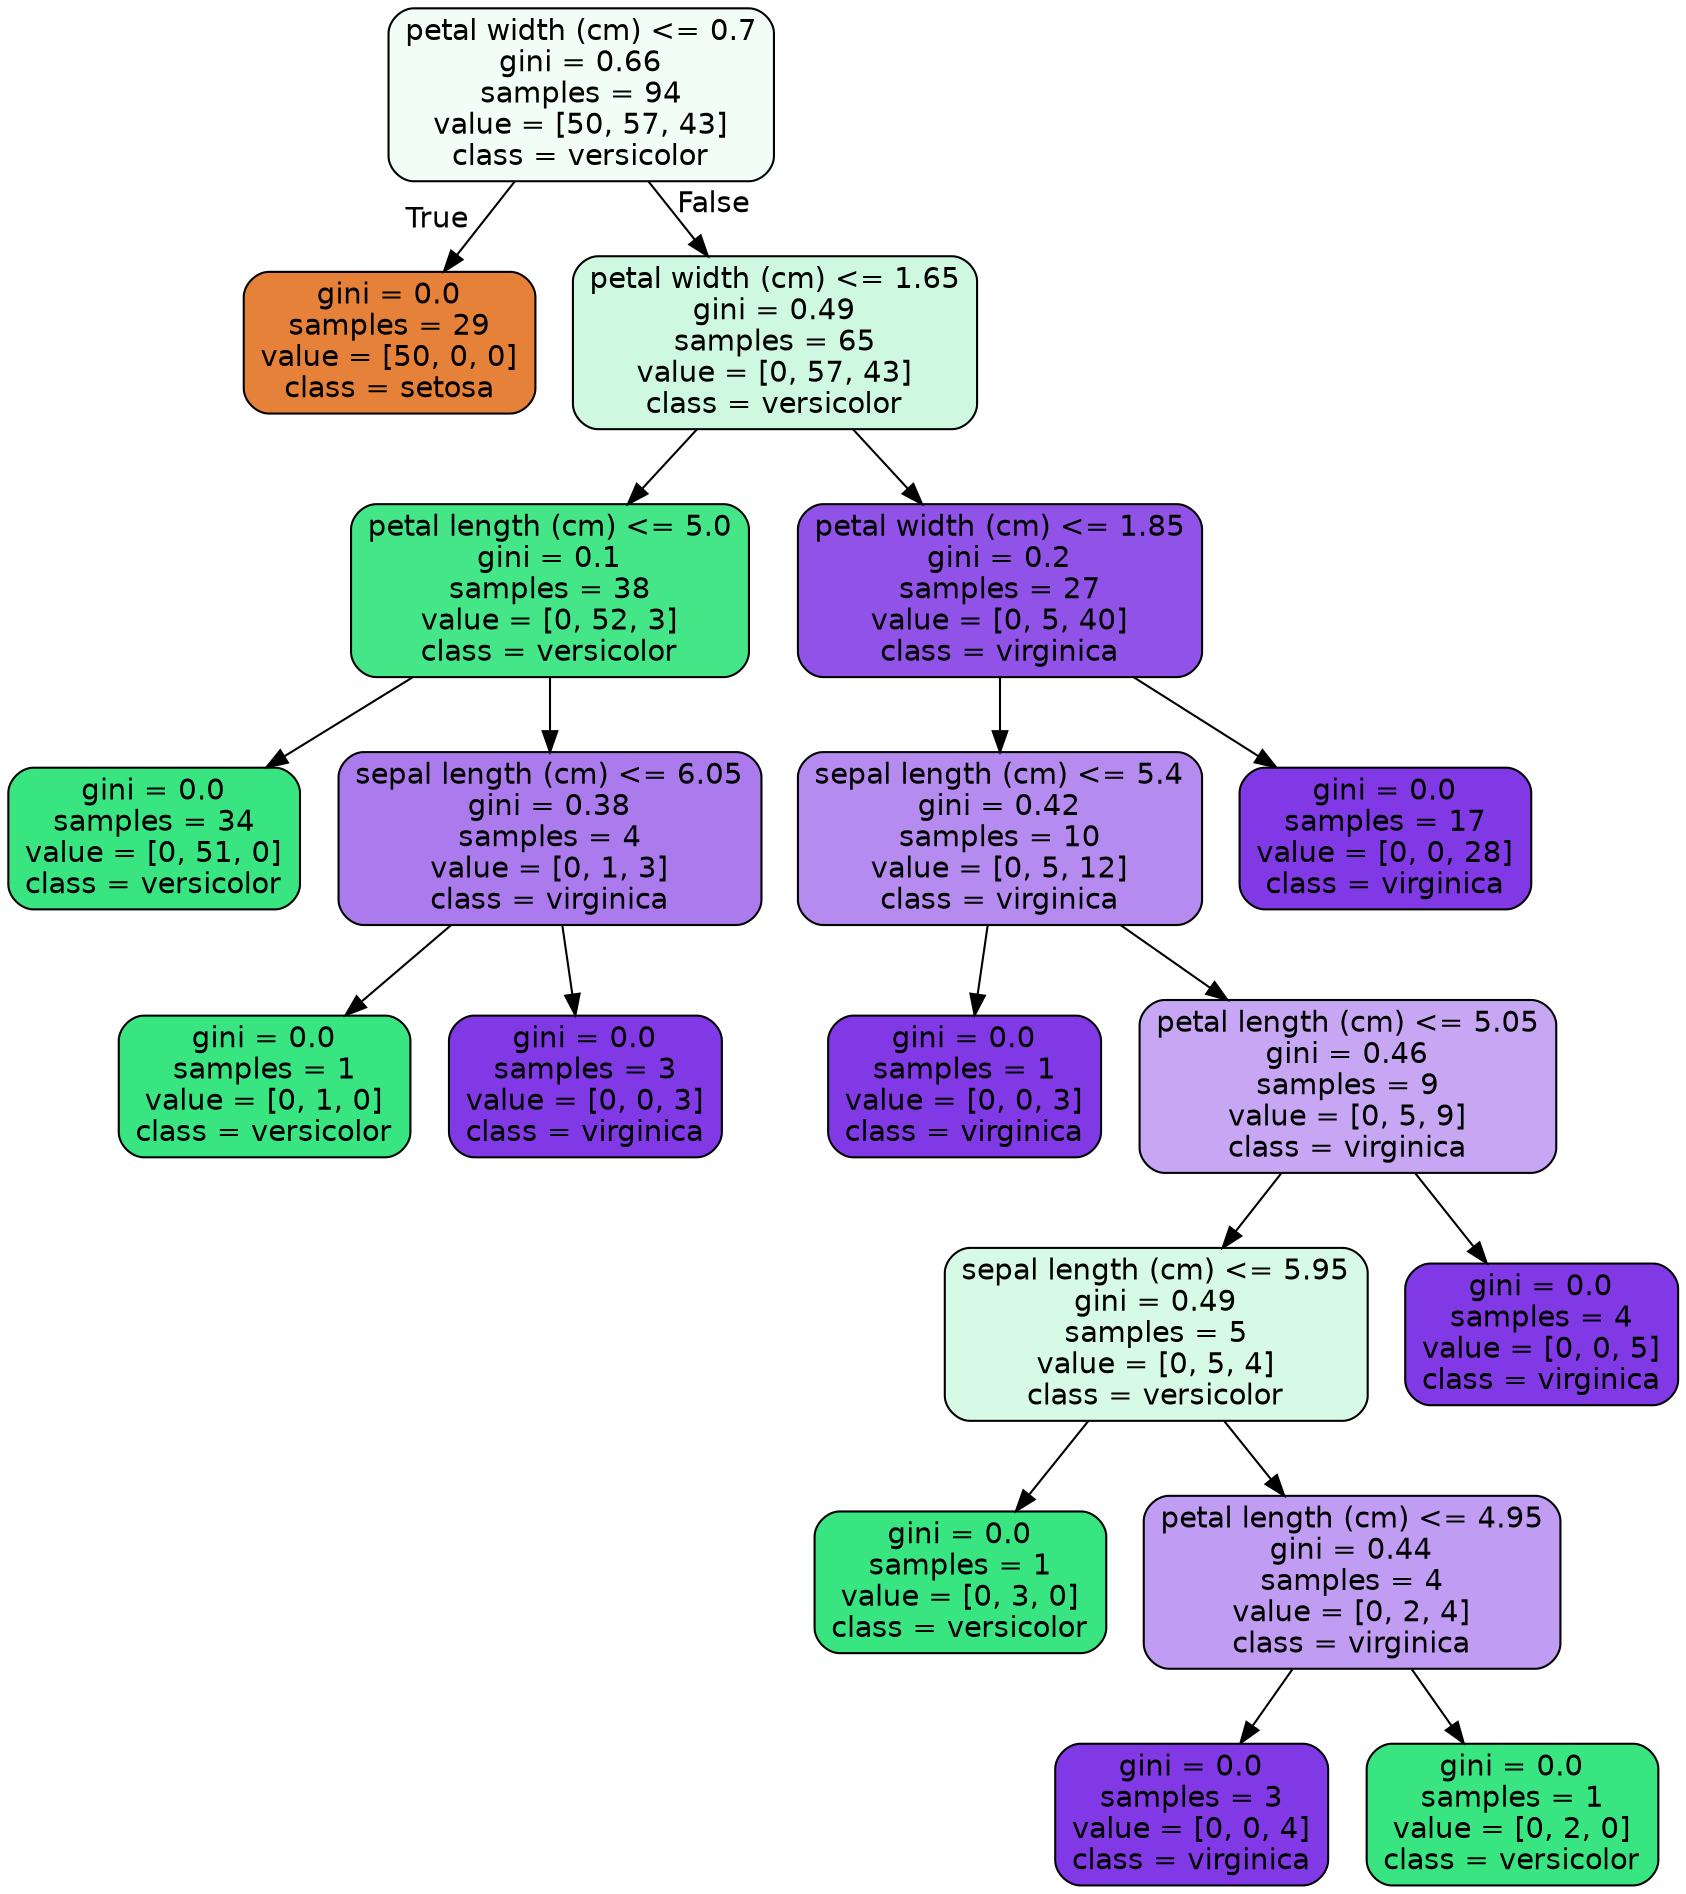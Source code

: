 digraph Tree {
node [shape=box, style="filled, rounded", color="black", fontname=helvetica] ;
edge [fontname=helvetica] ;
0 [label="petal width (cm) <= 0.7\ngini = 0.66\nsamples = 94\nvalue = [50, 57, 43]\nclass = versicolor", fillcolor="#f1fdf6"] ;
1 [label="gini = 0.0\nsamples = 29\nvalue = [50, 0, 0]\nclass = setosa", fillcolor="#e58139"] ;
0 -> 1 [labeldistance=2.5, labelangle=45, headlabel="True"] ;
2 [label="petal width (cm) <= 1.65\ngini = 0.49\nsamples = 65\nvalue = [0, 57, 43]\nclass = versicolor", fillcolor="#cef9e0"] ;
0 -> 2 [labeldistance=2.5, labelangle=-45, headlabel="False"] ;
3 [label="petal length (cm) <= 5.0\ngini = 0.1\nsamples = 38\nvalue = [0, 52, 3]\nclass = versicolor", fillcolor="#44e688"] ;
2 -> 3 ;
4 [label="gini = 0.0\nsamples = 34\nvalue = [0, 51, 0]\nclass = versicolor", fillcolor="#39e581"] ;
3 -> 4 ;
5 [label="sepal length (cm) <= 6.05\ngini = 0.38\nsamples = 4\nvalue = [0, 1, 3]\nclass = virginica", fillcolor="#ab7bee"] ;
3 -> 5 ;
6 [label="gini = 0.0\nsamples = 1\nvalue = [0, 1, 0]\nclass = versicolor", fillcolor="#39e581"] ;
5 -> 6 ;
7 [label="gini = 0.0\nsamples = 3\nvalue = [0, 0, 3]\nclass = virginica", fillcolor="#8139e5"] ;
5 -> 7 ;
8 [label="petal width (cm) <= 1.85\ngini = 0.2\nsamples = 27\nvalue = [0, 5, 40]\nclass = virginica", fillcolor="#9152e8"] ;
2 -> 8 ;
9 [label="sepal length (cm) <= 5.4\ngini = 0.42\nsamples = 10\nvalue = [0, 5, 12]\nclass = virginica", fillcolor="#b58bf0"] ;
8 -> 9 ;
10 [label="gini = 0.0\nsamples = 1\nvalue = [0, 0, 3]\nclass = virginica", fillcolor="#8139e5"] ;
9 -> 10 ;
11 [label="petal length (cm) <= 5.05\ngini = 0.46\nsamples = 9\nvalue = [0, 5, 9]\nclass = virginica", fillcolor="#c7a7f3"] ;
9 -> 11 ;
12 [label="sepal length (cm) <= 5.95\ngini = 0.49\nsamples = 5\nvalue = [0, 5, 4]\nclass = versicolor", fillcolor="#d7fae6"] ;
11 -> 12 ;
13 [label="gini = 0.0\nsamples = 1\nvalue = [0, 3, 0]\nclass = versicolor", fillcolor="#39e581"] ;
12 -> 13 ;
14 [label="petal length (cm) <= 4.95\ngini = 0.44\nsamples = 4\nvalue = [0, 2, 4]\nclass = virginica", fillcolor="#c09cf2"] ;
12 -> 14 ;
15 [label="gini = 0.0\nsamples = 3\nvalue = [0, 0, 4]\nclass = virginica", fillcolor="#8139e5"] ;
14 -> 15 ;
16 [label="gini = 0.0\nsamples = 1\nvalue = [0, 2, 0]\nclass = versicolor", fillcolor="#39e581"] ;
14 -> 16 ;
17 [label="gini = 0.0\nsamples = 4\nvalue = [0, 0, 5]\nclass = virginica", fillcolor="#8139e5"] ;
11 -> 17 ;
18 [label="gini = 0.0\nsamples = 17\nvalue = [0, 0, 28]\nclass = virginica", fillcolor="#8139e5"] ;
8 -> 18 ;
}